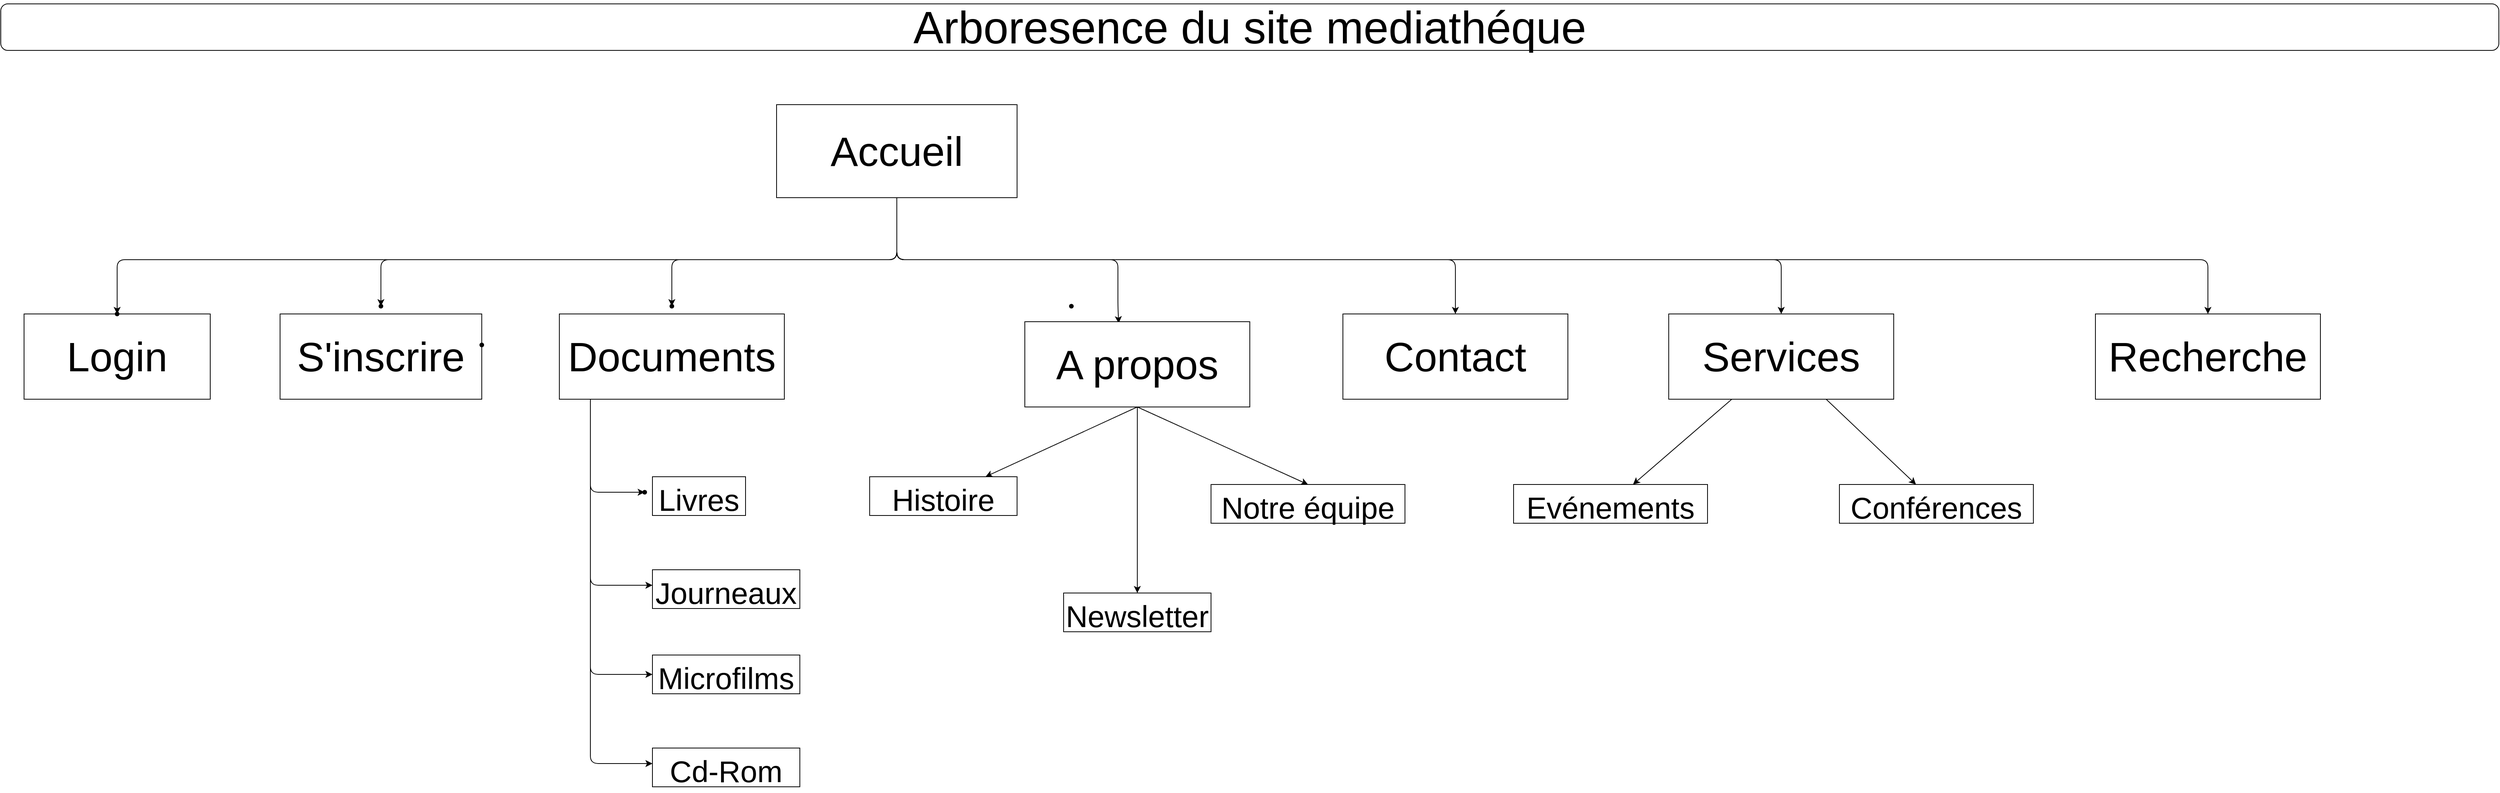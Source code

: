 <mxfile>
    <diagram id="LaQVf6sjeVobTSpsn73h" name="Page-1">
        <mxGraphModel dx="3393" dy="2577" grid="1" gridSize="10" guides="1" tooltips="1" connect="1" arrows="1" fold="1" page="1" pageScale="1" pageWidth="3300" pageHeight="4681" math="0" shadow="0">
            <root>
                <mxCell id="0"/>
                <mxCell id="1" parent="0"/>
                <mxCell id="3" value="Arboresence du site mediathéque" style="rounded=1;whiteSpace=wrap;html=1;fontSize=58;" vertex="1" parent="1">
                    <mxGeometry y="30" width="3220" height="60" as="geometry"/>
                </mxCell>
                <mxCell id="17" value="" style="edgeStyle=orthogonalEdgeStyle;html=1;fontSize=53;" edge="1" parent="1" source="11" target="16">
                    <mxGeometry relative="1" as="geometry">
                        <Array as="points">
                            <mxPoint x="1155" y="360"/>
                            <mxPoint x="150" y="360"/>
                        </Array>
                    </mxGeometry>
                </mxCell>
                <mxCell id="21" value="" style="edgeStyle=orthogonalEdgeStyle;html=1;fontSize=53;" edge="1" parent="1" source="11" target="20">
                    <mxGeometry relative="1" as="geometry">
                        <Array as="points">
                            <mxPoint x="1155" y="360"/>
                            <mxPoint x="490" y="360"/>
                        </Array>
                    </mxGeometry>
                </mxCell>
                <mxCell id="25" value="" style="edgeStyle=orthogonalEdgeStyle;html=1;fontSize=53;" edge="1" parent="1" source="11" target="24">
                    <mxGeometry relative="1" as="geometry">
                        <Array as="points">
                            <mxPoint x="1155" y="360"/>
                            <mxPoint x="865" y="360"/>
                        </Array>
                    </mxGeometry>
                </mxCell>
                <mxCell id="28" value="" style="edgeStyle=orthogonalEdgeStyle;html=1;fontSize=53;entryX=0.417;entryY=0.018;entryDx=0;entryDy=0;entryPerimeter=0;" edge="1" parent="1" source="11" target="26">
                    <mxGeometry relative="1" as="geometry">
                        <Array as="points">
                            <mxPoint x="1155" y="360"/>
                            <mxPoint x="1440" y="360"/>
                            <mxPoint x="1440" y="420"/>
                        </Array>
                    </mxGeometry>
                </mxCell>
                <mxCell id="41" style="edgeStyle=orthogonalEdgeStyle;html=1;entryX=0.5;entryY=0;entryDx=0;entryDy=0;fontSize=39;" edge="1" parent="1" source="11" target="40">
                    <mxGeometry relative="1" as="geometry">
                        <Array as="points">
                            <mxPoint x="1155" y="360"/>
                            <mxPoint x="1875" y="360"/>
                        </Array>
                    </mxGeometry>
                </mxCell>
                <mxCell id="53" style="edgeStyle=orthogonalEdgeStyle;html=1;entryX=0.5;entryY=0;entryDx=0;entryDy=0;fontSize=39;" edge="1" parent="1" source="11" target="49">
                    <mxGeometry relative="1" as="geometry">
                        <Array as="points">
                            <mxPoint x="1155" y="360"/>
                            <mxPoint x="2295" y="360"/>
                        </Array>
                    </mxGeometry>
                </mxCell>
                <mxCell id="57" style="edgeStyle=orthogonalEdgeStyle;html=1;fontSize=39;" edge="1" parent="1" source="11" target="56">
                    <mxGeometry relative="1" as="geometry">
                        <Array as="points">
                            <mxPoint x="1155" y="360"/>
                            <mxPoint x="2845" y="360"/>
                        </Array>
                    </mxGeometry>
                </mxCell>
                <mxCell id="11" value="Accueil" style="rounded=0;whiteSpace=wrap;html=1;fontSize=53;" vertex="1" parent="1">
                    <mxGeometry x="1000" y="160" width="310" height="120" as="geometry"/>
                </mxCell>
                <mxCell id="13" value="Login" style="rounded=0;whiteSpace=wrap;html=1;fontSize=53;" vertex="1" parent="1">
                    <mxGeometry x="30" y="430" width="240" height="110" as="geometry"/>
                </mxCell>
                <mxCell id="14" value="S'inscrire" style="rounded=0;whiteSpace=wrap;html=1;fontSize=53;" vertex="1" parent="1">
                    <mxGeometry x="360" y="430" width="260" height="110" as="geometry"/>
                </mxCell>
                <mxCell id="31" value="" style="edgeStyle=orthogonalEdgeStyle;html=1;fontSize=53;" edge="1" parent="1" source="15" target="30">
                    <mxGeometry relative="1" as="geometry">
                        <Array as="points">
                            <mxPoint x="760" y="610"/>
                            <mxPoint x="760" y="610"/>
                        </Array>
                    </mxGeometry>
                </mxCell>
                <mxCell id="34" value="" style="edgeStyle=orthogonalEdgeStyle;html=1;fontSize=39;" edge="1" parent="1" source="15" target="33">
                    <mxGeometry relative="1" as="geometry">
                        <Array as="points">
                            <mxPoint x="760" y="780"/>
                        </Array>
                    </mxGeometry>
                </mxCell>
                <mxCell id="36" value="" style="edgeStyle=orthogonalEdgeStyle;html=1;fontSize=39;entryX=0;entryY=0.5;entryDx=0;entryDy=0;" edge="1" parent="1" source="15" target="35">
                    <mxGeometry relative="1" as="geometry">
                        <mxPoint x="760" y="890" as="targetPoint"/>
                        <Array as="points">
                            <mxPoint x="760" y="895"/>
                        </Array>
                    </mxGeometry>
                </mxCell>
                <mxCell id="38" value="" style="edgeStyle=orthogonalEdgeStyle;html=1;fontSize=39;" edge="1" parent="1" source="15">
                    <mxGeometry relative="1" as="geometry">
                        <mxPoint x="840" y="1010" as="targetPoint"/>
                        <Array as="points">
                            <mxPoint x="760" y="1010"/>
                        </Array>
                    </mxGeometry>
                </mxCell>
                <mxCell id="15" value="Documents" style="rounded=0;whiteSpace=wrap;html=1;fontSize=53;" vertex="1" parent="1">
                    <mxGeometry x="720" y="430" width="290" height="110" as="geometry"/>
                </mxCell>
                <mxCell id="16" value="" style="shape=waypoint;sketch=0;size=6;pointerEvents=1;points=[];fillColor=default;resizable=0;rotatable=0;perimeter=centerPerimeter;snapToPoint=1;fontSize=53;rounded=0;" vertex="1" parent="1">
                    <mxGeometry x="140" y="420" width="20" height="20" as="geometry"/>
                </mxCell>
                <mxCell id="19" value="" style="shape=waypoint;sketch=0;size=6;pointerEvents=1;points=[];fillColor=default;resizable=0;rotatable=0;perimeter=centerPerimeter;snapToPoint=1;fontSize=53;rounded=0;" vertex="1" parent="1">
                    <mxGeometry x="610" y="460" width="20" height="20" as="geometry"/>
                </mxCell>
                <mxCell id="20" value="" style="shape=waypoint;sketch=0;size=6;pointerEvents=1;points=[];fillColor=default;resizable=0;rotatable=0;perimeter=centerPerimeter;snapToPoint=1;fontSize=53;rounded=0;" vertex="1" parent="1">
                    <mxGeometry x="480" y="410" width="20" height="20" as="geometry"/>
                </mxCell>
                <mxCell id="24" value="" style="shape=waypoint;sketch=0;size=6;pointerEvents=1;points=[];fillColor=default;resizable=0;rotatable=0;perimeter=centerPerimeter;snapToPoint=1;fontSize=53;rounded=0;" vertex="1" parent="1">
                    <mxGeometry x="855" y="410" width="20" height="20" as="geometry"/>
                </mxCell>
                <mxCell id="43" style="html=1;exitX=0.5;exitY=1;exitDx=0;exitDy=0;fontSize=39;" edge="1" parent="1" source="26" target="42">
                    <mxGeometry relative="1" as="geometry"/>
                </mxCell>
                <mxCell id="46" style="edgeStyle=none;html=1;fontSize=39;" edge="1" parent="1" source="26" target="45">
                    <mxGeometry relative="1" as="geometry"/>
                </mxCell>
                <mxCell id="48" style="edgeStyle=none;html=1;entryX=0.5;entryY=0;entryDx=0;entryDy=0;fontSize=39;exitX=0.5;exitY=1;exitDx=0;exitDy=0;" edge="1" parent="1" source="26" target="47">
                    <mxGeometry relative="1" as="geometry">
                        <mxPoint x="1460" y="560" as="sourcePoint"/>
                        <Array as="points"/>
                    </mxGeometry>
                </mxCell>
                <mxCell id="26" value="A propos" style="rounded=0;whiteSpace=wrap;html=1;fontSize=53;" vertex="1" parent="1">
                    <mxGeometry x="1320" y="440" width="290" height="110" as="geometry"/>
                </mxCell>
                <mxCell id="27" value="" style="shape=waypoint;sketch=0;size=6;pointerEvents=1;points=[];fillColor=default;resizable=0;rotatable=0;perimeter=centerPerimeter;snapToPoint=1;fontSize=53;rounded=0;" vertex="1" parent="1">
                    <mxGeometry x="1370" y="410" width="20" height="20" as="geometry"/>
                </mxCell>
                <mxCell id="30" value="" style="shape=waypoint;sketch=0;size=6;pointerEvents=1;points=[];fillColor=default;resizable=0;rotatable=0;perimeter=centerPerimeter;snapToPoint=1;fontSize=53;rounded=0;" vertex="1" parent="1">
                    <mxGeometry x="820" y="650" width="20" height="20" as="geometry"/>
                </mxCell>
                <mxCell id="32" value="&lt;font style=&quot;font-size: 39px;&quot;&gt;Livres&lt;/font&gt;" style="rounded=0;whiteSpace=wrap;html=1;fontSize=53;" vertex="1" parent="1">
                    <mxGeometry x="840" y="640" width="120" height="50" as="geometry"/>
                </mxCell>
                <mxCell id="33" value="&lt;font style=&quot;font-size: 39px;&quot;&gt;Journeaux&lt;/font&gt;" style="rounded=0;whiteSpace=wrap;html=1;fontSize=53;" vertex="1" parent="1">
                    <mxGeometry x="840" y="760" width="190" height="50" as="geometry"/>
                </mxCell>
                <mxCell id="35" value="&lt;font style=&quot;font-size: 39px;&quot;&gt;Microfilms&lt;/font&gt;" style="rounded=0;whiteSpace=wrap;html=1;fontSize=53;" vertex="1" parent="1">
                    <mxGeometry x="840" y="870" width="190" height="50" as="geometry"/>
                </mxCell>
                <mxCell id="37" value="&lt;font style=&quot;font-size: 39px;&quot;&gt;Cd-Rom&lt;/font&gt;" style="rounded=0;whiteSpace=wrap;html=1;fontSize=53;" vertex="1" parent="1">
                    <mxGeometry x="840" y="990" width="190" height="50" as="geometry"/>
                </mxCell>
                <mxCell id="40" value="Contact" style="rounded=0;whiteSpace=wrap;html=1;fontSize=53;" vertex="1" parent="1">
                    <mxGeometry x="1730" y="430" width="290" height="110" as="geometry"/>
                </mxCell>
                <mxCell id="42" value="&lt;font style=&quot;font-size: 39px;&quot;&gt;Histoire&lt;/font&gt;" style="rounded=0;whiteSpace=wrap;html=1;fontSize=53;" vertex="1" parent="1">
                    <mxGeometry x="1120" y="640" width="190" height="50" as="geometry"/>
                </mxCell>
                <mxCell id="45" value="&lt;font style=&quot;font-size: 39px;&quot;&gt;Newsletter&lt;/font&gt;" style="rounded=0;whiteSpace=wrap;html=1;fontSize=53;" vertex="1" parent="1">
                    <mxGeometry x="1370" y="790" width="190" height="50" as="geometry"/>
                </mxCell>
                <mxCell id="47" value="&lt;font style=&quot;font-size: 39px;&quot;&gt;Notre équipe&lt;/font&gt;" style="rounded=0;whiteSpace=wrap;html=1;fontSize=53;" vertex="1" parent="1">
                    <mxGeometry x="1560" y="650" width="250" height="50" as="geometry"/>
                </mxCell>
                <mxCell id="52" style="edgeStyle=none;html=1;fontSize=39;" edge="1" parent="1" source="49" target="50">
                    <mxGeometry relative="1" as="geometry"/>
                </mxCell>
                <mxCell id="55" style="html=1;fontSize=39;" edge="1" parent="1" source="49" target="54">
                    <mxGeometry relative="1" as="geometry"/>
                </mxCell>
                <mxCell id="49" value="Services" style="rounded=0;whiteSpace=wrap;html=1;fontSize=53;" vertex="1" parent="1">
                    <mxGeometry x="2150" y="430" width="290" height="110" as="geometry"/>
                </mxCell>
                <mxCell id="50" value="&lt;font style=&quot;font-size: 39px;&quot;&gt;Evénements&lt;/font&gt;" style="rounded=0;whiteSpace=wrap;html=1;fontSize=53;" vertex="1" parent="1">
                    <mxGeometry x="1950" y="650" width="250" height="50" as="geometry"/>
                </mxCell>
                <mxCell id="54" value="&lt;font style=&quot;font-size: 39px;&quot;&gt;Conférences&lt;/font&gt;" style="rounded=0;whiteSpace=wrap;html=1;fontSize=53;" vertex="1" parent="1">
                    <mxGeometry x="2370" y="650" width="250" height="50" as="geometry"/>
                </mxCell>
                <mxCell id="56" value="Recherche" style="rounded=0;whiteSpace=wrap;html=1;fontSize=53;" vertex="1" parent="1">
                    <mxGeometry x="2700" y="430" width="290" height="110" as="geometry"/>
                </mxCell>
            </root>
        </mxGraphModel>
    </diagram>
</mxfile>